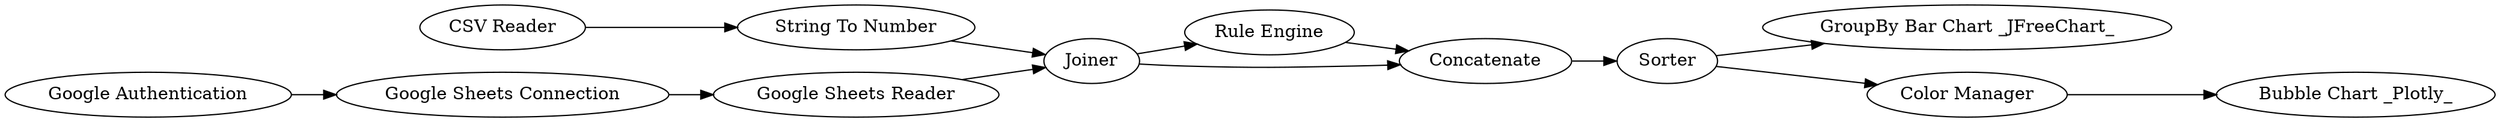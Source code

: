 digraph {
	1 [label="CSV Reader"]
	2 [label="String To Number"]
	5 [label="Google Authentication"]
	6 [label="Google Sheets Connection"]
	7 [label="Google Sheets Reader"]
	8 [label=Joiner]
	11 [label="Rule Engine"]
	12 [label=Concatenate]
	13 [label="GroupBy Bar Chart _JFreeChart_"]
	14 [label=Sorter]
	17 [label="Bubble Chart _Plotly_"]
	18 [label="Color Manager"]
	1 -> 2
	2 -> 8
	5 -> 6
	6 -> 7
	7 -> 8
	8 -> 11
	8 -> 12
	11 -> 12
	12 -> 14
	14 -> 13
	14 -> 18
	18 -> 17
	rankdir=LR
}
